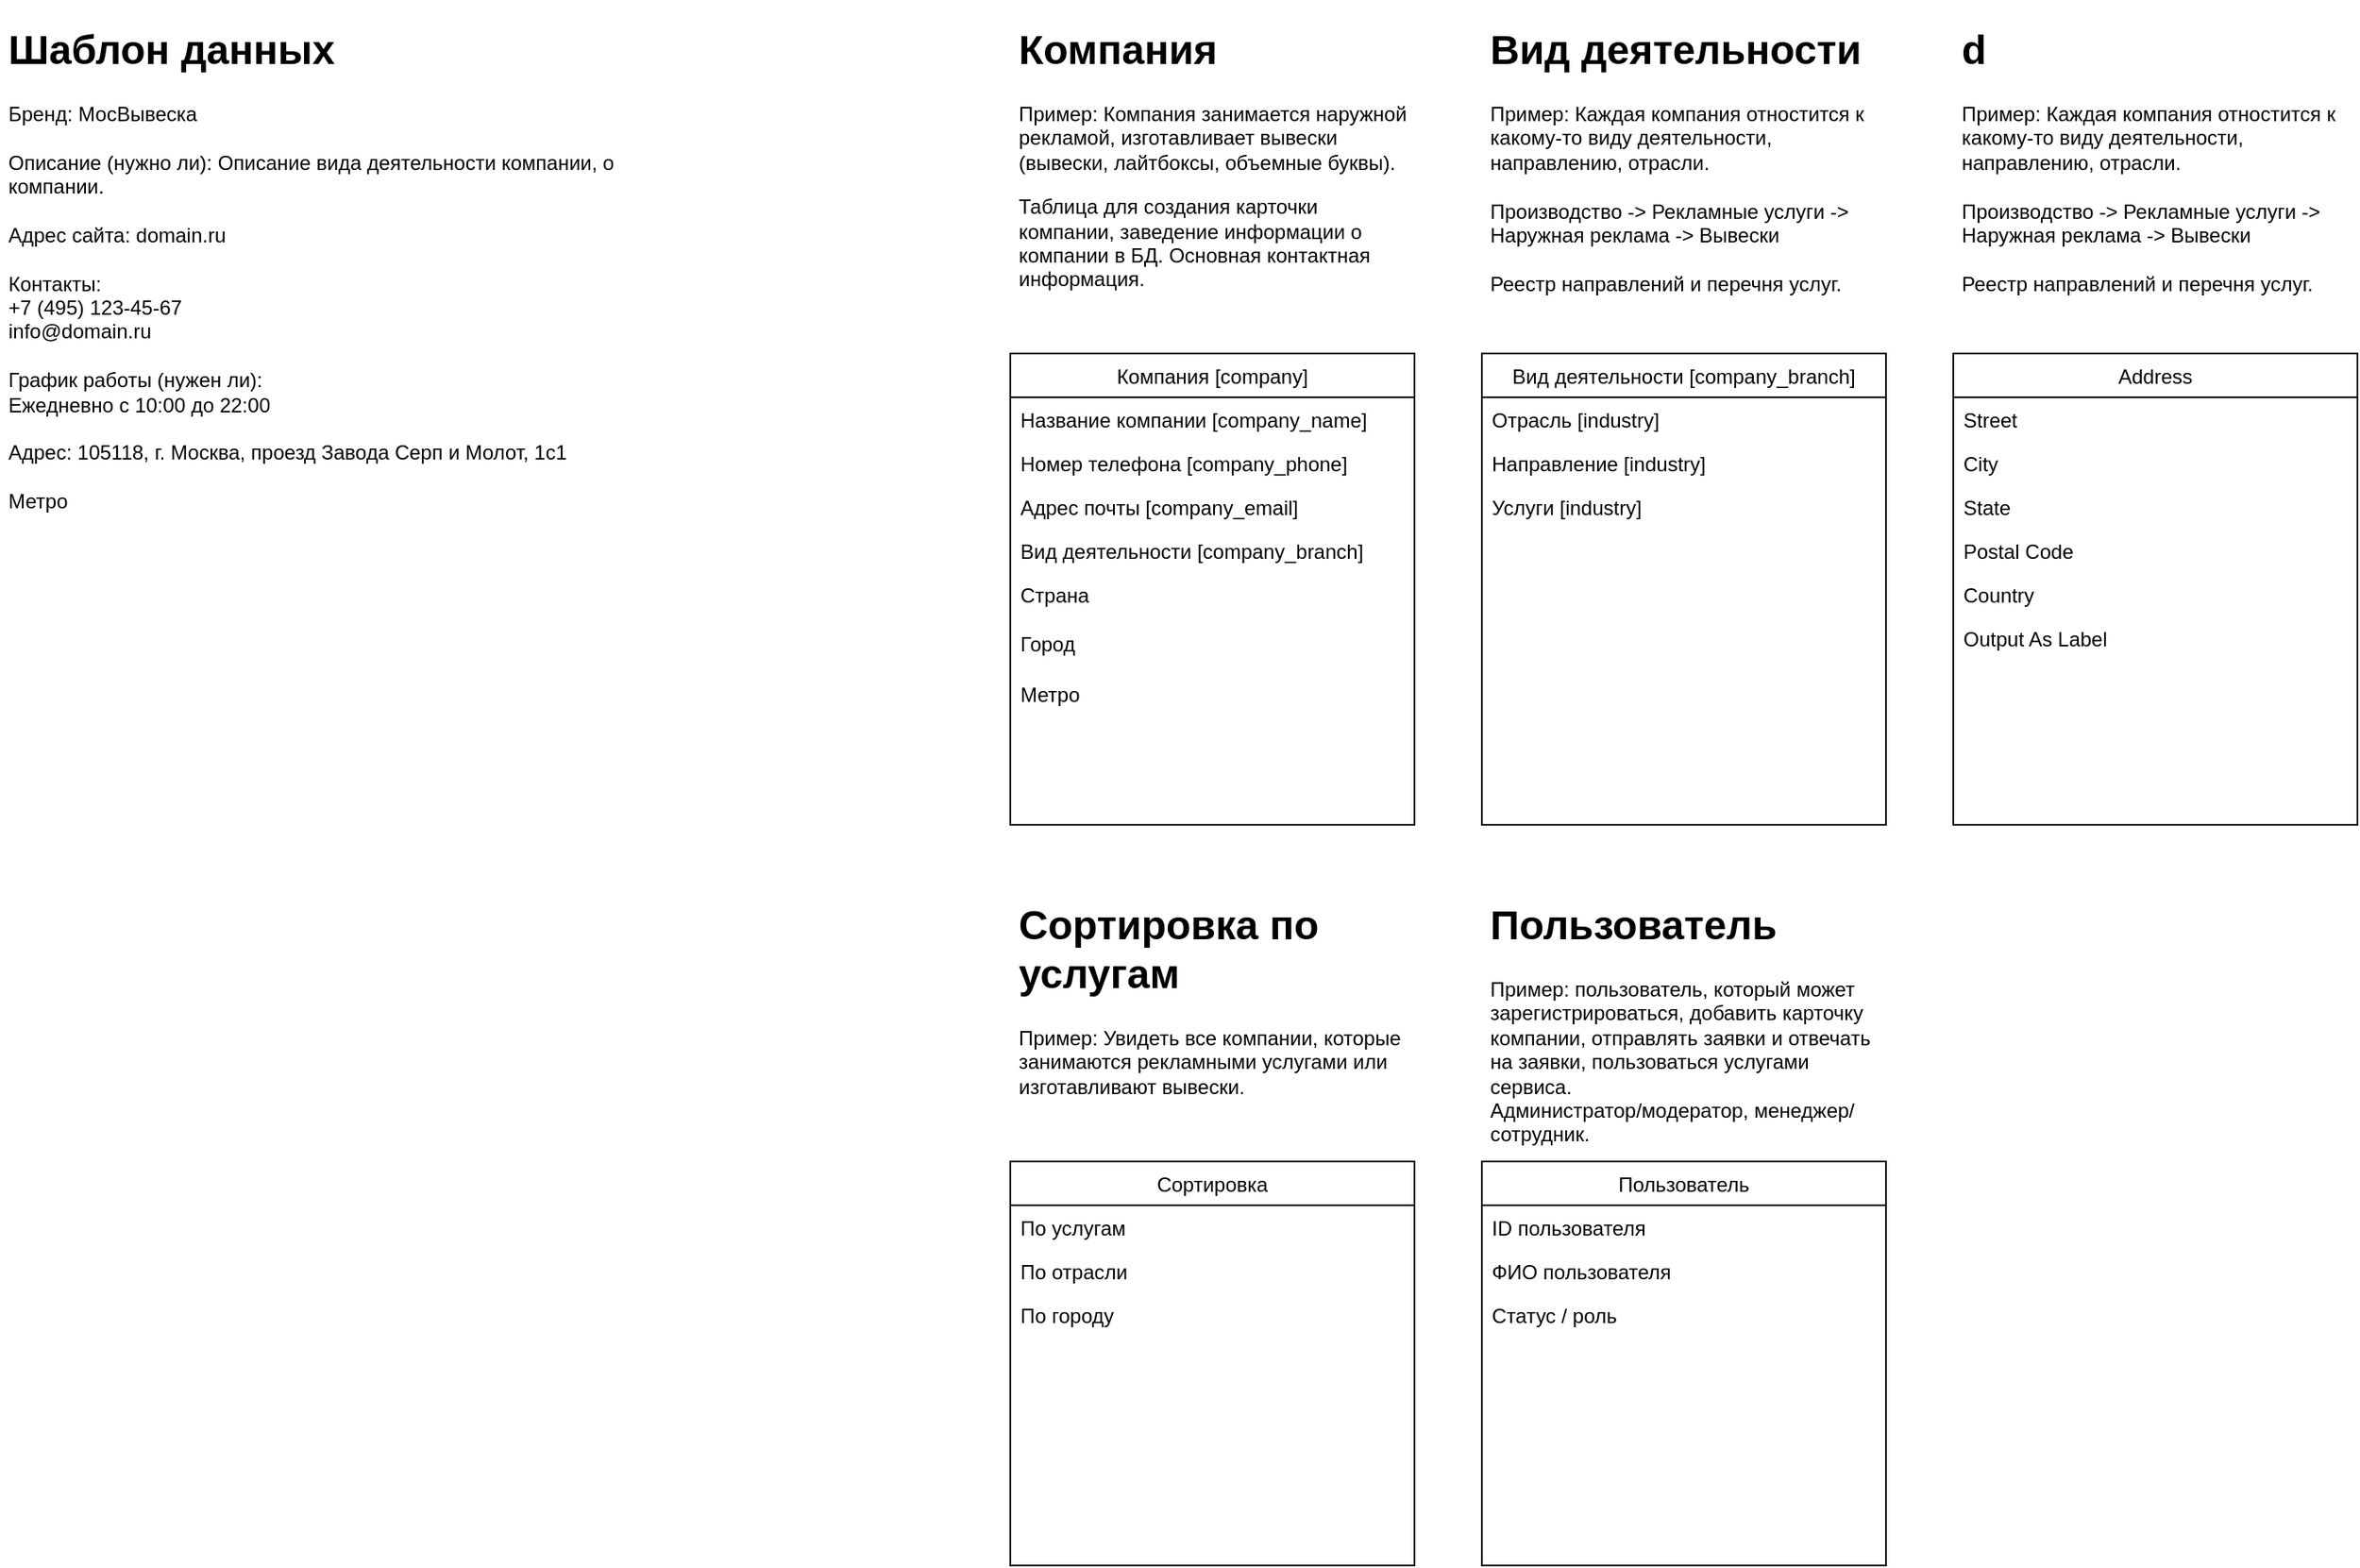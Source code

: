 <mxfile version="12.9.11" type="github">
  <diagram id="C5RBs43oDa-KdzZeNtuy" name="Page-1">
    <mxGraphModel dx="2222" dy="1176" grid="1" gridSize="10" guides="1" tooltips="1" connect="1" arrows="1" fold="1" page="0" pageScale="1" pageWidth="827" pageHeight="1169" math="0" shadow="0">
      <root>
        <mxCell id="WIyWlLk6GJQsqaUBKTNV-0" />
        <mxCell id="WIyWlLk6GJQsqaUBKTNV-1" parent="WIyWlLk6GJQsqaUBKTNV-0" />
        <mxCell id="zkfFHV4jXpPFQw0GAbJ--0" value="Компания [company]" style="swimlane;fontStyle=0;align=center;verticalAlign=top;childLayout=stackLayout;horizontal=1;startSize=26;horizontalStack=0;resizeParent=1;resizeLast=0;collapsible=1;marginBottom=0;rounded=0;shadow=0;strokeWidth=1;" parent="WIyWlLk6GJQsqaUBKTNV-1" vertex="1">
          <mxGeometry x="-200" width="240" height="280" as="geometry">
            <mxRectangle x="230" y="140" width="160" height="26" as="alternateBounds" />
          </mxGeometry>
        </mxCell>
        <mxCell id="zkfFHV4jXpPFQw0GAbJ--1" value="Название компании [company_name]" style="text;align=left;verticalAlign=top;spacingLeft=4;spacingRight=4;overflow=hidden;rotatable=0;points=[[0,0.5],[1,0.5]];portConstraint=eastwest;" parent="zkfFHV4jXpPFQw0GAbJ--0" vertex="1">
          <mxGeometry y="26" width="240" height="26" as="geometry" />
        </mxCell>
        <mxCell id="zkfFHV4jXpPFQw0GAbJ--2" value="Номер телефона [company_phone]" style="text;align=left;verticalAlign=top;spacingLeft=4;spacingRight=4;overflow=hidden;rotatable=0;points=[[0,0.5],[1,0.5]];portConstraint=eastwest;rounded=0;shadow=0;html=0;" parent="zkfFHV4jXpPFQw0GAbJ--0" vertex="1">
          <mxGeometry y="52" width="240" height="26" as="geometry" />
        </mxCell>
        <mxCell id="zkfFHV4jXpPFQw0GAbJ--3" value="Адрес почты [company_email]" style="text;align=left;verticalAlign=top;spacingLeft=4;spacingRight=4;overflow=hidden;rotatable=0;points=[[0,0.5],[1,0.5]];portConstraint=eastwest;rounded=0;shadow=0;html=0;" parent="zkfFHV4jXpPFQw0GAbJ--0" vertex="1">
          <mxGeometry y="78" width="240" height="26" as="geometry" />
        </mxCell>
        <mxCell id="zkfFHV4jXpPFQw0GAbJ--5" value="Вид деятельности [company_branch]" style="text;align=left;verticalAlign=top;spacingLeft=4;spacingRight=4;overflow=hidden;rotatable=0;points=[[0,0.5],[1,0.5]];portConstraint=eastwest;" parent="zkfFHV4jXpPFQw0GAbJ--0" vertex="1">
          <mxGeometry y="104" width="240" height="26" as="geometry" />
        </mxCell>
        <mxCell id="ekAMWvGIrZKWJ5HijZO_-17" value="Страна" style="text;align=left;verticalAlign=top;spacingLeft=4;spacingRight=4;overflow=hidden;rotatable=0;points=[[0,0.5],[1,0.5]];portConstraint=eastwest;" parent="zkfFHV4jXpPFQw0GAbJ--0" vertex="1">
          <mxGeometry y="130" width="240" height="29" as="geometry" />
        </mxCell>
        <mxCell id="ekAMWvGIrZKWJ5HijZO_-18" value="Город" style="text;align=left;verticalAlign=top;spacingLeft=4;spacingRight=4;overflow=hidden;rotatable=0;points=[[0,0.5],[1,0.5]];portConstraint=eastwest;" parent="zkfFHV4jXpPFQw0GAbJ--0" vertex="1">
          <mxGeometry y="159" width="240" height="30" as="geometry" />
        </mxCell>
        <mxCell id="ekAMWvGIrZKWJ5HijZO_-20" value="Метро" style="text;align=left;verticalAlign=top;spacingLeft=4;spacingRight=4;overflow=hidden;rotatable=0;points=[[0,0.5],[1,0.5]];portConstraint=eastwest;" parent="zkfFHV4jXpPFQw0GAbJ--0" vertex="1">
          <mxGeometry y="189" width="240" height="30" as="geometry" />
        </mxCell>
        <mxCell id="zkfFHV4jXpPFQw0GAbJ--13" value="Вид деятельности [company_branch]" style="swimlane;fontStyle=0;align=center;verticalAlign=top;childLayout=stackLayout;horizontal=1;startSize=26;horizontalStack=0;resizeParent=1;resizeLast=0;collapsible=1;marginBottom=0;rounded=0;shadow=0;strokeWidth=1;" parent="WIyWlLk6GJQsqaUBKTNV-1" vertex="1">
          <mxGeometry x="80" width="240" height="280" as="geometry">
            <mxRectangle x="340" y="380" width="170" height="26" as="alternateBounds" />
          </mxGeometry>
        </mxCell>
        <mxCell id="zkfFHV4jXpPFQw0GAbJ--14" value="Отрасль [industry]" style="text;align=left;verticalAlign=top;spacingLeft=4;spacingRight=4;overflow=hidden;rotatable=0;points=[[0,0.5],[1,0.5]];portConstraint=eastwest;" parent="zkfFHV4jXpPFQw0GAbJ--13" vertex="1">
          <mxGeometry y="26" width="240" height="26" as="geometry" />
        </mxCell>
        <mxCell id="ekAMWvGIrZKWJ5HijZO_-4" value="Направление [industry]" style="text;align=left;verticalAlign=top;spacingLeft=4;spacingRight=4;overflow=hidden;rotatable=0;points=[[0,0.5],[1,0.5]];portConstraint=eastwest;" parent="zkfFHV4jXpPFQw0GAbJ--13" vertex="1">
          <mxGeometry y="52" width="240" height="26" as="geometry" />
        </mxCell>
        <mxCell id="ekAMWvGIrZKWJ5HijZO_-3" value="Услуги [industry]" style="text;align=left;verticalAlign=top;spacingLeft=4;spacingRight=4;overflow=hidden;rotatable=0;points=[[0,0.5],[1,0.5]];portConstraint=eastwest;" parent="zkfFHV4jXpPFQw0GAbJ--13" vertex="1">
          <mxGeometry y="78" width="240" height="26" as="geometry" />
        </mxCell>
        <mxCell id="zkfFHV4jXpPFQw0GAbJ--17" value="Address" style="swimlane;fontStyle=0;align=center;verticalAlign=top;childLayout=stackLayout;horizontal=1;startSize=26;horizontalStack=0;resizeParent=1;resizeLast=0;collapsible=1;marginBottom=0;rounded=0;shadow=0;strokeWidth=1;" parent="WIyWlLk6GJQsqaUBKTNV-1" vertex="1">
          <mxGeometry x="360" width="240" height="280" as="geometry">
            <mxRectangle x="550" y="140" width="160" height="26" as="alternateBounds" />
          </mxGeometry>
        </mxCell>
        <mxCell id="zkfFHV4jXpPFQw0GAbJ--18" value="Street" style="text;align=left;verticalAlign=top;spacingLeft=4;spacingRight=4;overflow=hidden;rotatable=0;points=[[0,0.5],[1,0.5]];portConstraint=eastwest;" parent="zkfFHV4jXpPFQw0GAbJ--17" vertex="1">
          <mxGeometry y="26" width="240" height="26" as="geometry" />
        </mxCell>
        <mxCell id="zkfFHV4jXpPFQw0GAbJ--19" value="City" style="text;align=left;verticalAlign=top;spacingLeft=4;spacingRight=4;overflow=hidden;rotatable=0;points=[[0,0.5],[1,0.5]];portConstraint=eastwest;rounded=0;shadow=0;html=0;" parent="zkfFHV4jXpPFQw0GAbJ--17" vertex="1">
          <mxGeometry y="52" width="240" height="26" as="geometry" />
        </mxCell>
        <mxCell id="zkfFHV4jXpPFQw0GAbJ--20" value="State" style="text;align=left;verticalAlign=top;spacingLeft=4;spacingRight=4;overflow=hidden;rotatable=0;points=[[0,0.5],[1,0.5]];portConstraint=eastwest;rounded=0;shadow=0;html=0;" parent="zkfFHV4jXpPFQw0GAbJ--17" vertex="1">
          <mxGeometry y="78" width="240" height="26" as="geometry" />
        </mxCell>
        <mxCell id="zkfFHV4jXpPFQw0GAbJ--21" value="Postal Code" style="text;align=left;verticalAlign=top;spacingLeft=4;spacingRight=4;overflow=hidden;rotatable=0;points=[[0,0.5],[1,0.5]];portConstraint=eastwest;rounded=0;shadow=0;html=0;" parent="zkfFHV4jXpPFQw0GAbJ--17" vertex="1">
          <mxGeometry y="104" width="240" height="26" as="geometry" />
        </mxCell>
        <mxCell id="zkfFHV4jXpPFQw0GAbJ--22" value="Country" style="text;align=left;verticalAlign=top;spacingLeft=4;spacingRight=4;overflow=hidden;rotatable=0;points=[[0,0.5],[1,0.5]];portConstraint=eastwest;rounded=0;shadow=0;html=0;" parent="zkfFHV4jXpPFQw0GAbJ--17" vertex="1">
          <mxGeometry y="130" width="240" height="26" as="geometry" />
        </mxCell>
        <mxCell id="zkfFHV4jXpPFQw0GAbJ--25" value="Output As Label" style="text;align=left;verticalAlign=top;spacingLeft=4;spacingRight=4;overflow=hidden;rotatable=0;points=[[0,0.5],[1,0.5]];portConstraint=eastwest;" parent="zkfFHV4jXpPFQw0GAbJ--17" vertex="1">
          <mxGeometry y="156" width="240" height="26" as="geometry" />
        </mxCell>
        <mxCell id="ekAMWvGIrZKWJ5HijZO_-5" value="&lt;h1&gt;Компания&lt;/h1&gt;&lt;p&gt;Пример: Компания занимается наружной рекламой, изготавливает вывески (вывески, лайтбоксы, объемные буквы).&lt;/p&gt;&lt;p&gt;Таблица для создания карточки компании, заведение информации о компании в БД. Основная контактная информация.&lt;br&gt;&lt;/p&gt;" style="text;html=1;strokeColor=none;fillColor=none;spacing=5;spacingTop=-20;whiteSpace=wrap;overflow=hidden;rounded=0;" parent="WIyWlLk6GJQsqaUBKTNV-1" vertex="1">
          <mxGeometry x="-200" y="-200" width="240" height="170" as="geometry" />
        </mxCell>
        <mxCell id="ekAMWvGIrZKWJ5HijZO_-6" value="&lt;h1&gt;Вид деятельности&lt;br&gt;&lt;/h1&gt;&lt;p&gt;Пример: Каждая компания отностится к какому-то виду деятельности, направлению, отрасли.&lt;br&gt;&lt;br&gt;Производство -&amp;gt; Рекламные услуги -&amp;gt; Наружная реклама -&amp;gt; Вывески&lt;br&gt;&lt;br&gt;Реестр направлений и перечня услуг.&lt;br&gt;&lt;/p&gt;" style="text;html=1;strokeColor=none;fillColor=none;spacing=5;spacingTop=-20;whiteSpace=wrap;overflow=hidden;rounded=0;" parent="WIyWlLk6GJQsqaUBKTNV-1" vertex="1">
          <mxGeometry x="80" y="-200" width="240" height="170" as="geometry" />
        </mxCell>
        <mxCell id="ekAMWvGIrZKWJ5HijZO_-8" value="&lt;h1&gt;d&lt;br&gt;&lt;/h1&gt;&lt;p&gt;Пример: Каждая компания отностится к какому-то виду деятельности, направлению, отрасли.&lt;br&gt;&lt;br&gt;Производство -&amp;gt; Рекламные услуги -&amp;gt; Наружная реклама -&amp;gt; Вывески&lt;br&gt;&lt;br&gt;Реестр направлений и перечня услуг.&lt;br&gt;&lt;/p&gt;" style="text;html=1;strokeColor=none;fillColor=none;spacing=5;spacingTop=-20;whiteSpace=wrap;overflow=hidden;rounded=0;" parent="WIyWlLk6GJQsqaUBKTNV-1" vertex="1">
          <mxGeometry x="360" y="-200" width="240" height="170" as="geometry" />
        </mxCell>
        <mxCell id="ekAMWvGIrZKWJ5HijZO_-9" value="Сортировка" style="swimlane;fontStyle=0;align=center;verticalAlign=top;childLayout=stackLayout;horizontal=1;startSize=26;horizontalStack=0;resizeParent=1;resizeLast=0;collapsible=1;marginBottom=0;rounded=0;shadow=0;strokeWidth=1;" parent="WIyWlLk6GJQsqaUBKTNV-1" vertex="1">
          <mxGeometry x="-200" y="480" width="240" height="240" as="geometry">
            <mxRectangle x="550" y="140" width="160" height="26" as="alternateBounds" />
          </mxGeometry>
        </mxCell>
        <mxCell id="ekAMWvGIrZKWJ5HijZO_-10" value="По услугам" style="text;align=left;verticalAlign=top;spacingLeft=4;spacingRight=4;overflow=hidden;rotatable=0;points=[[0,0.5],[1,0.5]];portConstraint=eastwest;" parent="ekAMWvGIrZKWJ5HijZO_-9" vertex="1">
          <mxGeometry y="26" width="240" height="26" as="geometry" />
        </mxCell>
        <mxCell id="ekAMWvGIrZKWJ5HijZO_-11" value="По отрасли" style="text;align=left;verticalAlign=top;spacingLeft=4;spacingRight=4;overflow=hidden;rotatable=0;points=[[0,0.5],[1,0.5]];portConstraint=eastwest;rounded=0;shadow=0;html=0;" parent="ekAMWvGIrZKWJ5HijZO_-9" vertex="1">
          <mxGeometry y="52" width="240" height="26" as="geometry" />
        </mxCell>
        <mxCell id="ekAMWvGIrZKWJ5HijZO_-12" value="По городу" style="text;align=left;verticalAlign=top;spacingLeft=4;spacingRight=4;overflow=hidden;rotatable=0;points=[[0,0.5],[1,0.5]];portConstraint=eastwest;rounded=0;shadow=0;html=0;" parent="ekAMWvGIrZKWJ5HijZO_-9" vertex="1">
          <mxGeometry y="78" width="240" height="26" as="geometry" />
        </mxCell>
        <mxCell id="ekAMWvGIrZKWJ5HijZO_-16" value="&lt;h1&gt;Сортировка по услугам&lt;br&gt;&lt;/h1&gt;&lt;p&gt;Пример: Увидеть все компании, которые занимаются рекламными услугами или изготавливают вывески.&lt;br&gt;&lt;/p&gt;" style="text;html=1;strokeColor=none;fillColor=none;spacing=5;spacingTop=-20;whiteSpace=wrap;overflow=hidden;rounded=0;" parent="WIyWlLk6GJQsqaUBKTNV-1" vertex="1">
          <mxGeometry x="-200" y="320" width="240" height="140" as="geometry" />
        </mxCell>
        <mxCell id="ekAMWvGIrZKWJ5HijZO_-19" value="&lt;h1&gt;Шаблон данных&lt;br&gt;&lt;/h1&gt;&lt;div&gt;Бренд: МосВывеска&lt;br&gt;&lt;br&gt;Описание (нужно ли): Описание вида деятельности компании, о компании.&lt;br&gt;&lt;br&gt;Адрес сайта: domain.ru&lt;/div&gt;&lt;div&gt;&lt;br&gt;&lt;/div&gt;&lt;div&gt;Контакты:&lt;/div&gt;&lt;div&gt;+7 (495) 123-45-67&lt;br&gt;info@domain.ru&lt;br&gt;&lt;br&gt;График работы (нужен ли):&lt;br&gt;Ежедневно с 10:00 до 22:00&lt;br&gt;&lt;br&gt;Адрес: 105118, г. Москва, проезд Завода Серп и Молот, 1с1&lt;/div&gt;&lt;div&gt;&lt;br&gt;&lt;/div&gt;&lt;div&gt;Метро&lt;br&gt;&lt;/div&gt;" style="text;html=1;strokeColor=none;fillColor=none;spacing=5;spacingTop=-20;whiteSpace=wrap;overflow=hidden;rounded=0;" parent="WIyWlLk6GJQsqaUBKTNV-1" vertex="1">
          <mxGeometry x="-800" y="-200" width="380" height="600" as="geometry" />
        </mxCell>
        <mxCell id="ekAMWvGIrZKWJ5HijZO_-21" value="Пользователь" style="swimlane;fontStyle=0;align=center;verticalAlign=top;childLayout=stackLayout;horizontal=1;startSize=26;horizontalStack=0;resizeParent=1;resizeLast=0;collapsible=1;marginBottom=0;rounded=0;shadow=0;strokeWidth=1;" parent="WIyWlLk6GJQsqaUBKTNV-1" vertex="1">
          <mxGeometry x="80" y="480" width="240" height="240" as="geometry">
            <mxRectangle x="340" y="380" width="170" height="26" as="alternateBounds" />
          </mxGeometry>
        </mxCell>
        <mxCell id="ekAMWvGIrZKWJ5HijZO_-22" value="ID пользователя" style="text;align=left;verticalAlign=top;spacingLeft=4;spacingRight=4;overflow=hidden;rotatable=0;points=[[0,0.5],[1,0.5]];portConstraint=eastwest;" parent="ekAMWvGIrZKWJ5HijZO_-21" vertex="1">
          <mxGeometry y="26" width="240" height="26" as="geometry" />
        </mxCell>
        <mxCell id="ekAMWvGIrZKWJ5HijZO_-23" value="ФИО пользователя" style="text;align=left;verticalAlign=top;spacingLeft=4;spacingRight=4;overflow=hidden;rotatable=0;points=[[0,0.5],[1,0.5]];portConstraint=eastwest;" parent="ekAMWvGIrZKWJ5HijZO_-21" vertex="1">
          <mxGeometry y="52" width="240" height="26" as="geometry" />
        </mxCell>
        <mxCell id="ekAMWvGIrZKWJ5HijZO_-24" value="Статус / роль" style="text;align=left;verticalAlign=top;spacingLeft=4;spacingRight=4;overflow=hidden;rotatable=0;points=[[0,0.5],[1,0.5]];portConstraint=eastwest;" parent="ekAMWvGIrZKWJ5HijZO_-21" vertex="1">
          <mxGeometry y="78" width="240" height="26" as="geometry" />
        </mxCell>
        <mxCell id="ekAMWvGIrZKWJ5HijZO_-25" value="&lt;h1&gt;Пользователь&lt;br&gt;&lt;/h1&gt;&lt;p&gt;Пример: пользователь, который может зарегистрироваться, добавить карточку компании, отправлять заявки и отвечать на заявки, пользоваться услугами сервиса.&lt;br&gt;Администратор/модератор, менеджер/сотрудник.&lt;br&gt;&lt;/p&gt;" style="text;html=1;strokeColor=none;fillColor=none;spacing=5;spacingTop=-20;whiteSpace=wrap;overflow=hidden;rounded=0;" parent="WIyWlLk6GJQsqaUBKTNV-1" vertex="1">
          <mxGeometry x="80" y="320" width="240" height="160" as="geometry" />
        </mxCell>
      </root>
    </mxGraphModel>
  </diagram>
</mxfile>
